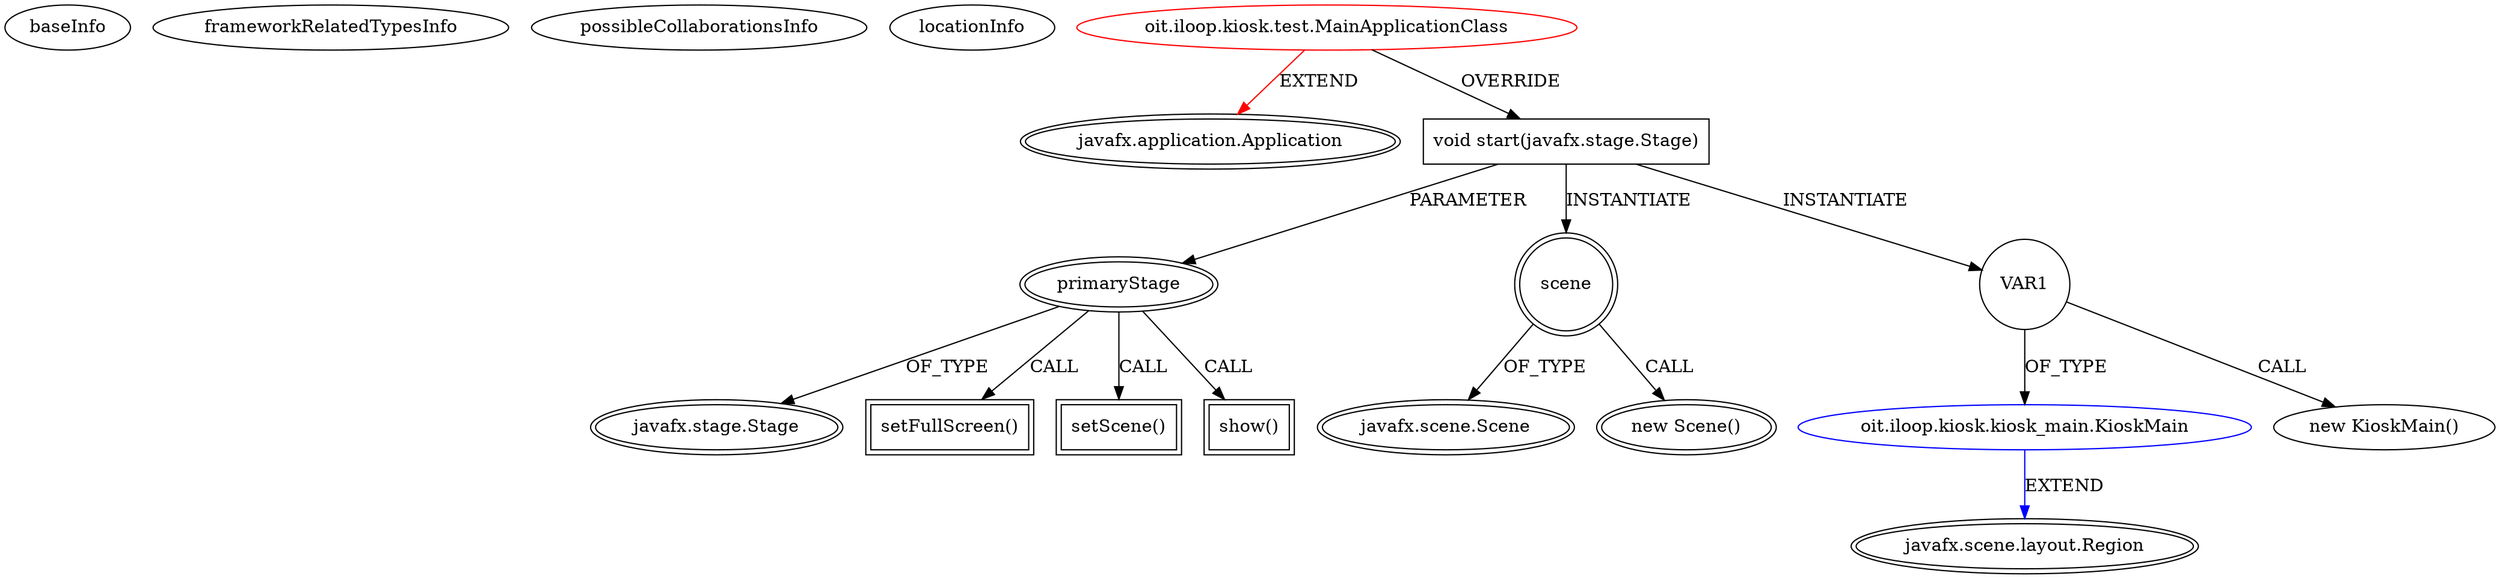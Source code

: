 digraph {
baseInfo[graphId=3167,category="extension_graph",isAnonymous=false,possibleRelation=true]
frameworkRelatedTypesInfo[0="javafx.application.Application"]
possibleCollaborationsInfo[0="3167~OVERRIDING_METHOD_DECLARATION-INSTANTIATION-~javafx.application.Application ~javafx.scene.layout.Region ~false~false"]
locationInfo[projectName="iloop-kiosk-KIOSK-Project",filePath="/iloop-kiosk-KIOSK-Project/KIOSK-Project-master/src/oit/iloop/kiosk/test/MainApplicationClass.java",contextSignature="MainApplicationClass",graphId="3167"]
0[label="oit.iloop.kiosk.test.MainApplicationClass",vertexType="ROOT_CLIENT_CLASS_DECLARATION",isFrameworkType=false,color=red]
1[label="javafx.application.Application",vertexType="FRAMEWORK_CLASS_TYPE",isFrameworkType=true,peripheries=2]
2[label="void start(javafx.stage.Stage)",vertexType="OVERRIDING_METHOD_DECLARATION",isFrameworkType=false,shape=box]
3[label="primaryStage",vertexType="PARAMETER_DECLARATION",isFrameworkType=true,peripheries=2]
4[label="javafx.stage.Stage",vertexType="FRAMEWORK_CLASS_TYPE",isFrameworkType=true,peripheries=2]
6[label="scene",vertexType="VARIABLE_EXPRESION",isFrameworkType=true,peripheries=2,shape=circle]
7[label="javafx.scene.Scene",vertexType="FRAMEWORK_CLASS_TYPE",isFrameworkType=true,peripheries=2]
5[label="new Scene()",vertexType="CONSTRUCTOR_CALL",isFrameworkType=true,peripheries=2]
9[label="VAR1",vertexType="VARIABLE_EXPRESION",isFrameworkType=false,shape=circle]
10[label="oit.iloop.kiosk.kiosk_main.KioskMain",vertexType="REFERENCE_CLIENT_CLASS_DECLARATION",isFrameworkType=false,color=blue]
11[label="javafx.scene.layout.Region",vertexType="FRAMEWORK_CLASS_TYPE",isFrameworkType=true,peripheries=2]
8[label="new KioskMain()",vertexType="CONSTRUCTOR_CALL",isFrameworkType=false]
13[label="setFullScreen()",vertexType="INSIDE_CALL",isFrameworkType=true,peripheries=2,shape=box]
15[label="setScene()",vertexType="INSIDE_CALL",isFrameworkType=true,peripheries=2,shape=box]
17[label="show()",vertexType="INSIDE_CALL",isFrameworkType=true,peripheries=2,shape=box]
0->1[label="EXTEND",color=red]
0->2[label="OVERRIDE"]
3->4[label="OF_TYPE"]
2->3[label="PARAMETER"]
2->6[label="INSTANTIATE"]
6->7[label="OF_TYPE"]
6->5[label="CALL"]
2->9[label="INSTANTIATE"]
10->11[label="EXTEND",color=blue]
9->10[label="OF_TYPE"]
9->8[label="CALL"]
3->13[label="CALL"]
3->15[label="CALL"]
3->17[label="CALL"]
}
